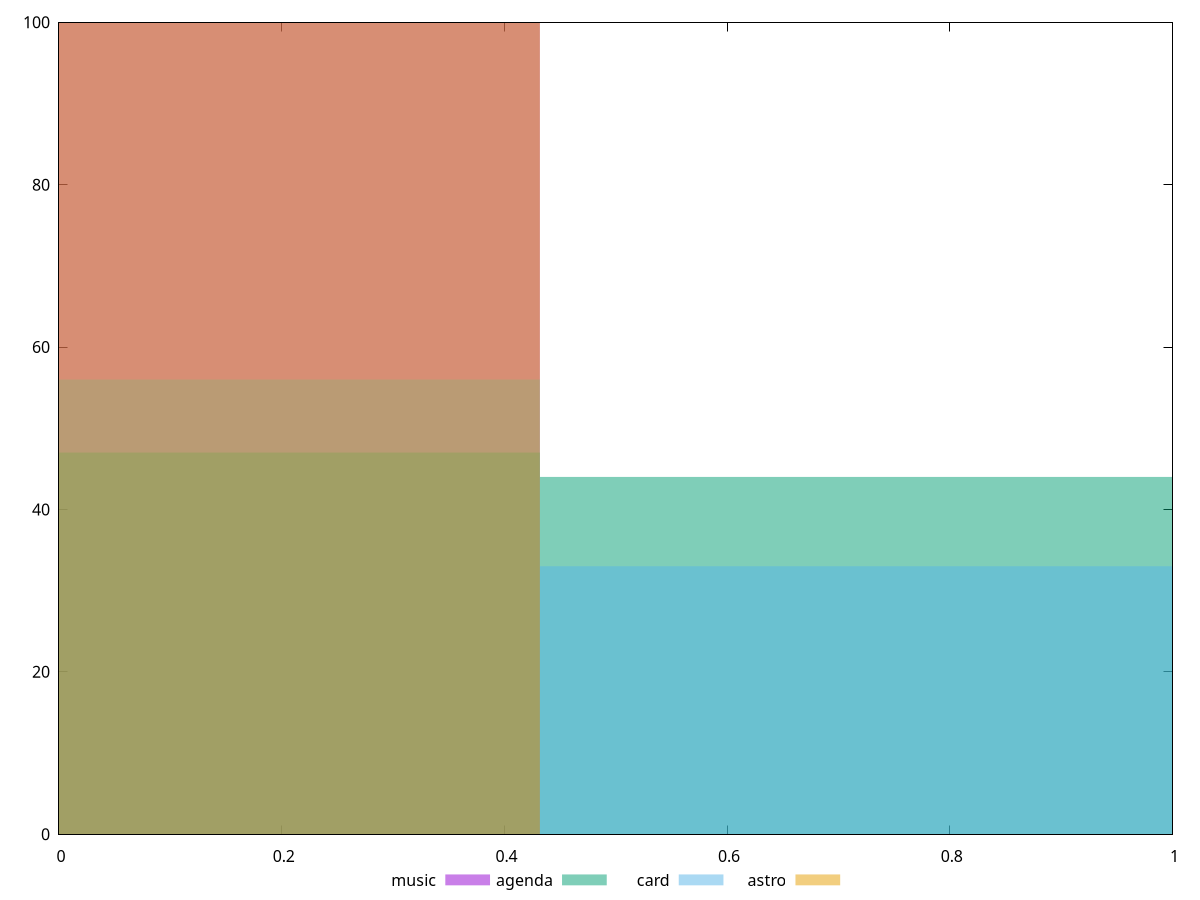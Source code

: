 reset

$music <<EOF
0 100
EOF

$agenda <<EOF
0 47
0.863685212265984 44
EOF

$card <<EOF
0 56
0.863685212265984 33
EOF

$astro <<EOF
0 100
EOF

set key outside below
set boxwidth 0.863685212265984
set xrange [0:1]
set yrange [0:100]
set trange [0:100]
set style fill transparent solid 0.5 noborder
set terminal svg size 640, 520 enhanced background rgb 'white'
set output "reports/report_00027_2021-02-24T12-40-31.850Z/third-party-summary/comparison/histogram/all_score.svg"

plot $music title "music" with boxes, \
     $agenda title "agenda" with boxes, \
     $card title "card" with boxes, \
     $astro title "astro" with boxes

reset
